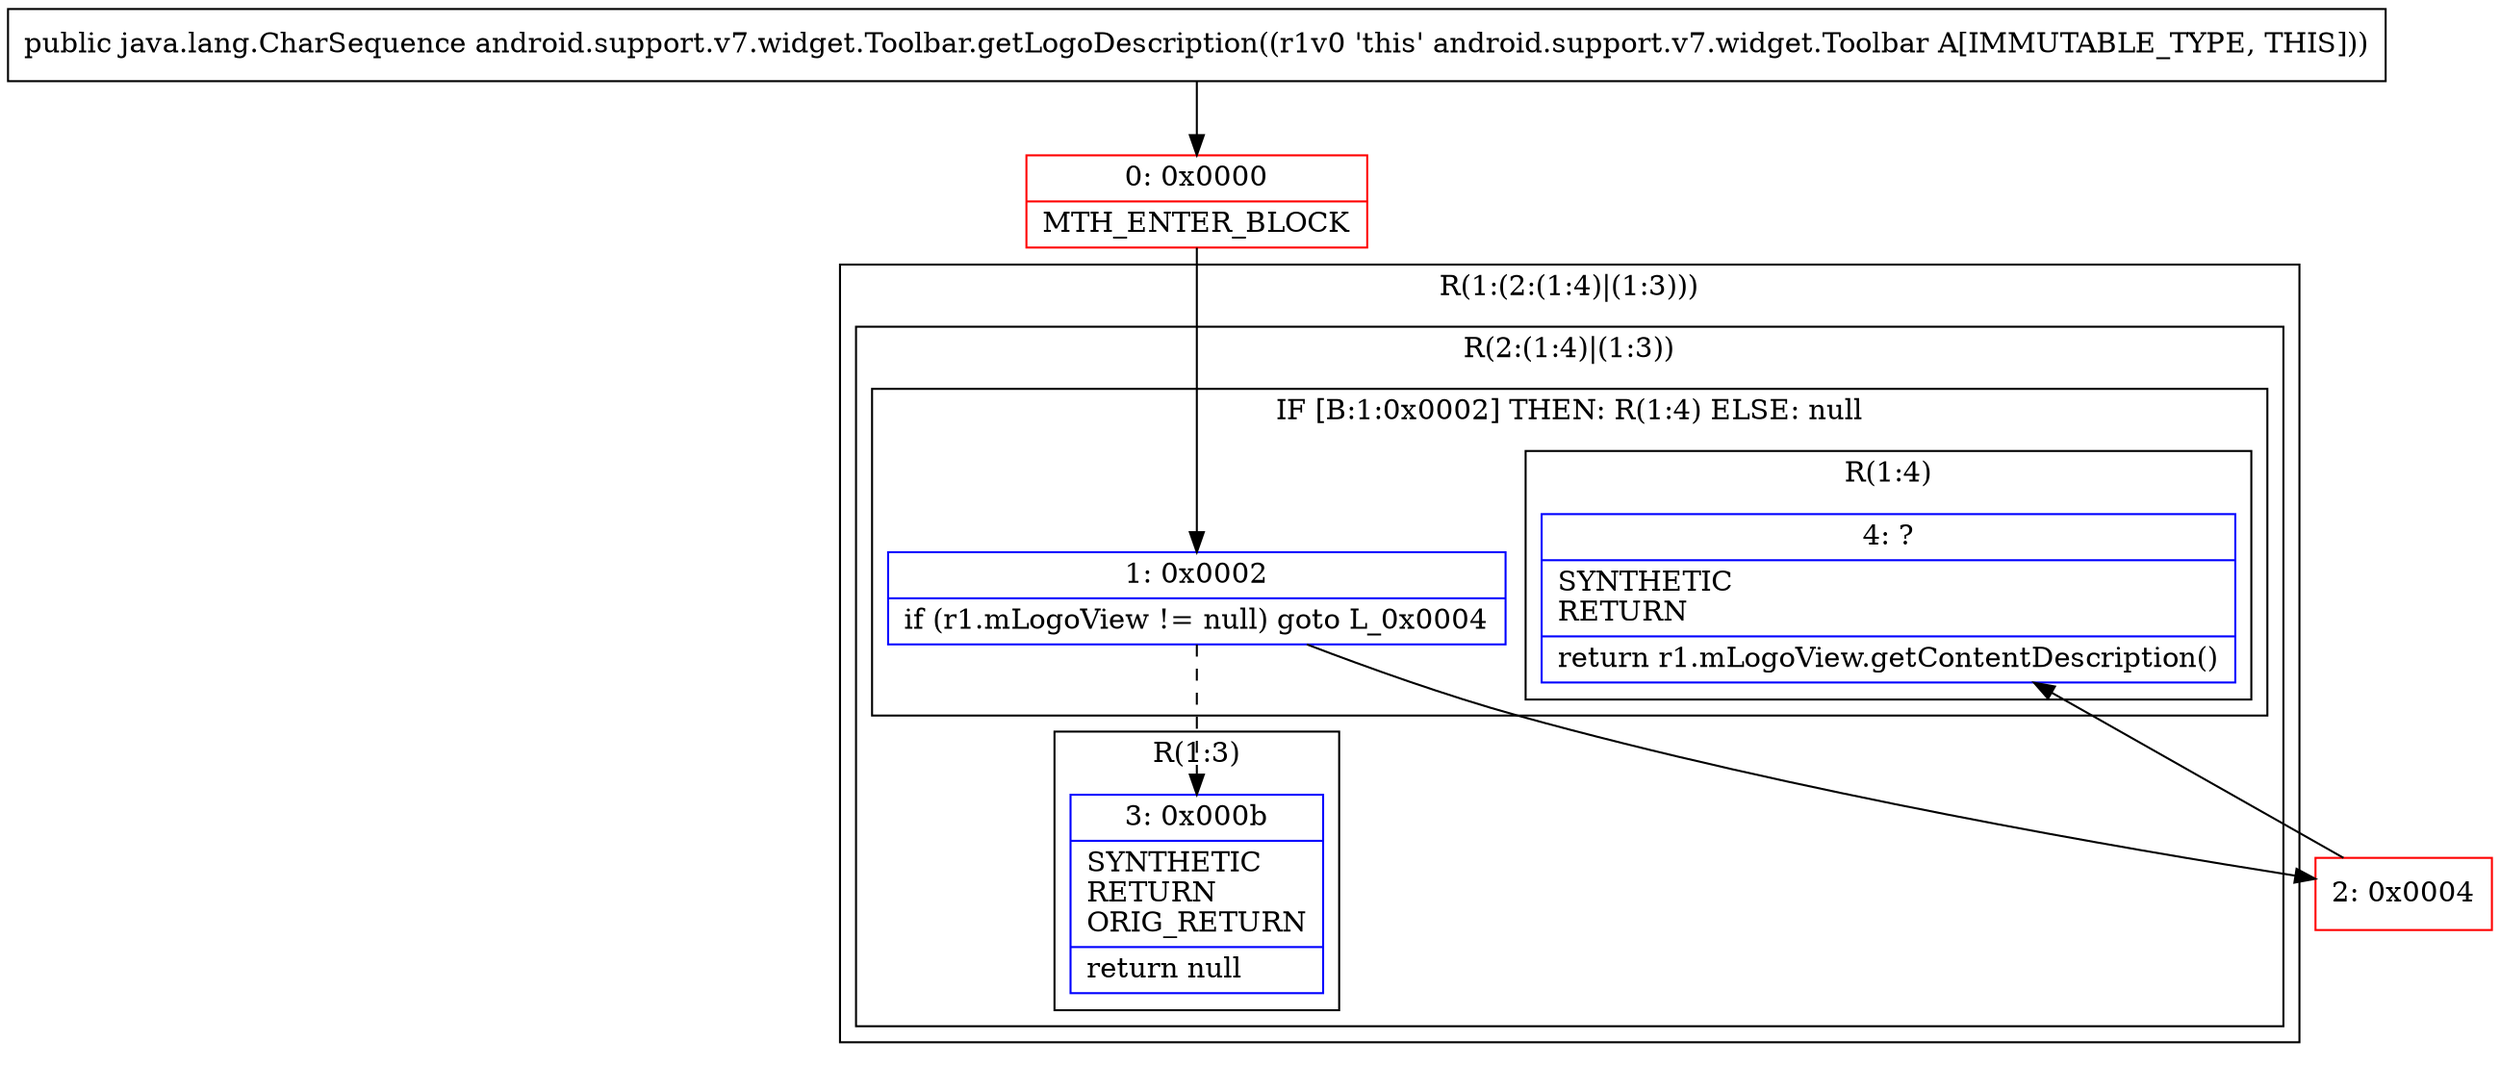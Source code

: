 digraph "CFG forandroid.support.v7.widget.Toolbar.getLogoDescription()Ljava\/lang\/CharSequence;" {
subgraph cluster_Region_249863166 {
label = "R(1:(2:(1:4)|(1:3)))";
node [shape=record,color=blue];
subgraph cluster_Region_652936985 {
label = "R(2:(1:4)|(1:3))";
node [shape=record,color=blue];
subgraph cluster_IfRegion_900760387 {
label = "IF [B:1:0x0002] THEN: R(1:4) ELSE: null";
node [shape=record,color=blue];
Node_1 [shape=record,label="{1\:\ 0x0002|if (r1.mLogoView != null) goto L_0x0004\l}"];
subgraph cluster_Region_2119403981 {
label = "R(1:4)";
node [shape=record,color=blue];
Node_4 [shape=record,label="{4\:\ ?|SYNTHETIC\lRETURN\l|return r1.mLogoView.getContentDescription()\l}"];
}
}
subgraph cluster_Region_1422055058 {
label = "R(1:3)";
node [shape=record,color=blue];
Node_3 [shape=record,label="{3\:\ 0x000b|SYNTHETIC\lRETURN\lORIG_RETURN\l|return null\l}"];
}
}
}
Node_0 [shape=record,color=red,label="{0\:\ 0x0000|MTH_ENTER_BLOCK\l}"];
Node_2 [shape=record,color=red,label="{2\:\ 0x0004}"];
MethodNode[shape=record,label="{public java.lang.CharSequence android.support.v7.widget.Toolbar.getLogoDescription((r1v0 'this' android.support.v7.widget.Toolbar A[IMMUTABLE_TYPE, THIS])) }"];
MethodNode -> Node_0;
Node_1 -> Node_2;
Node_1 -> Node_3[style=dashed];
Node_0 -> Node_1;
Node_2 -> Node_4;
}

